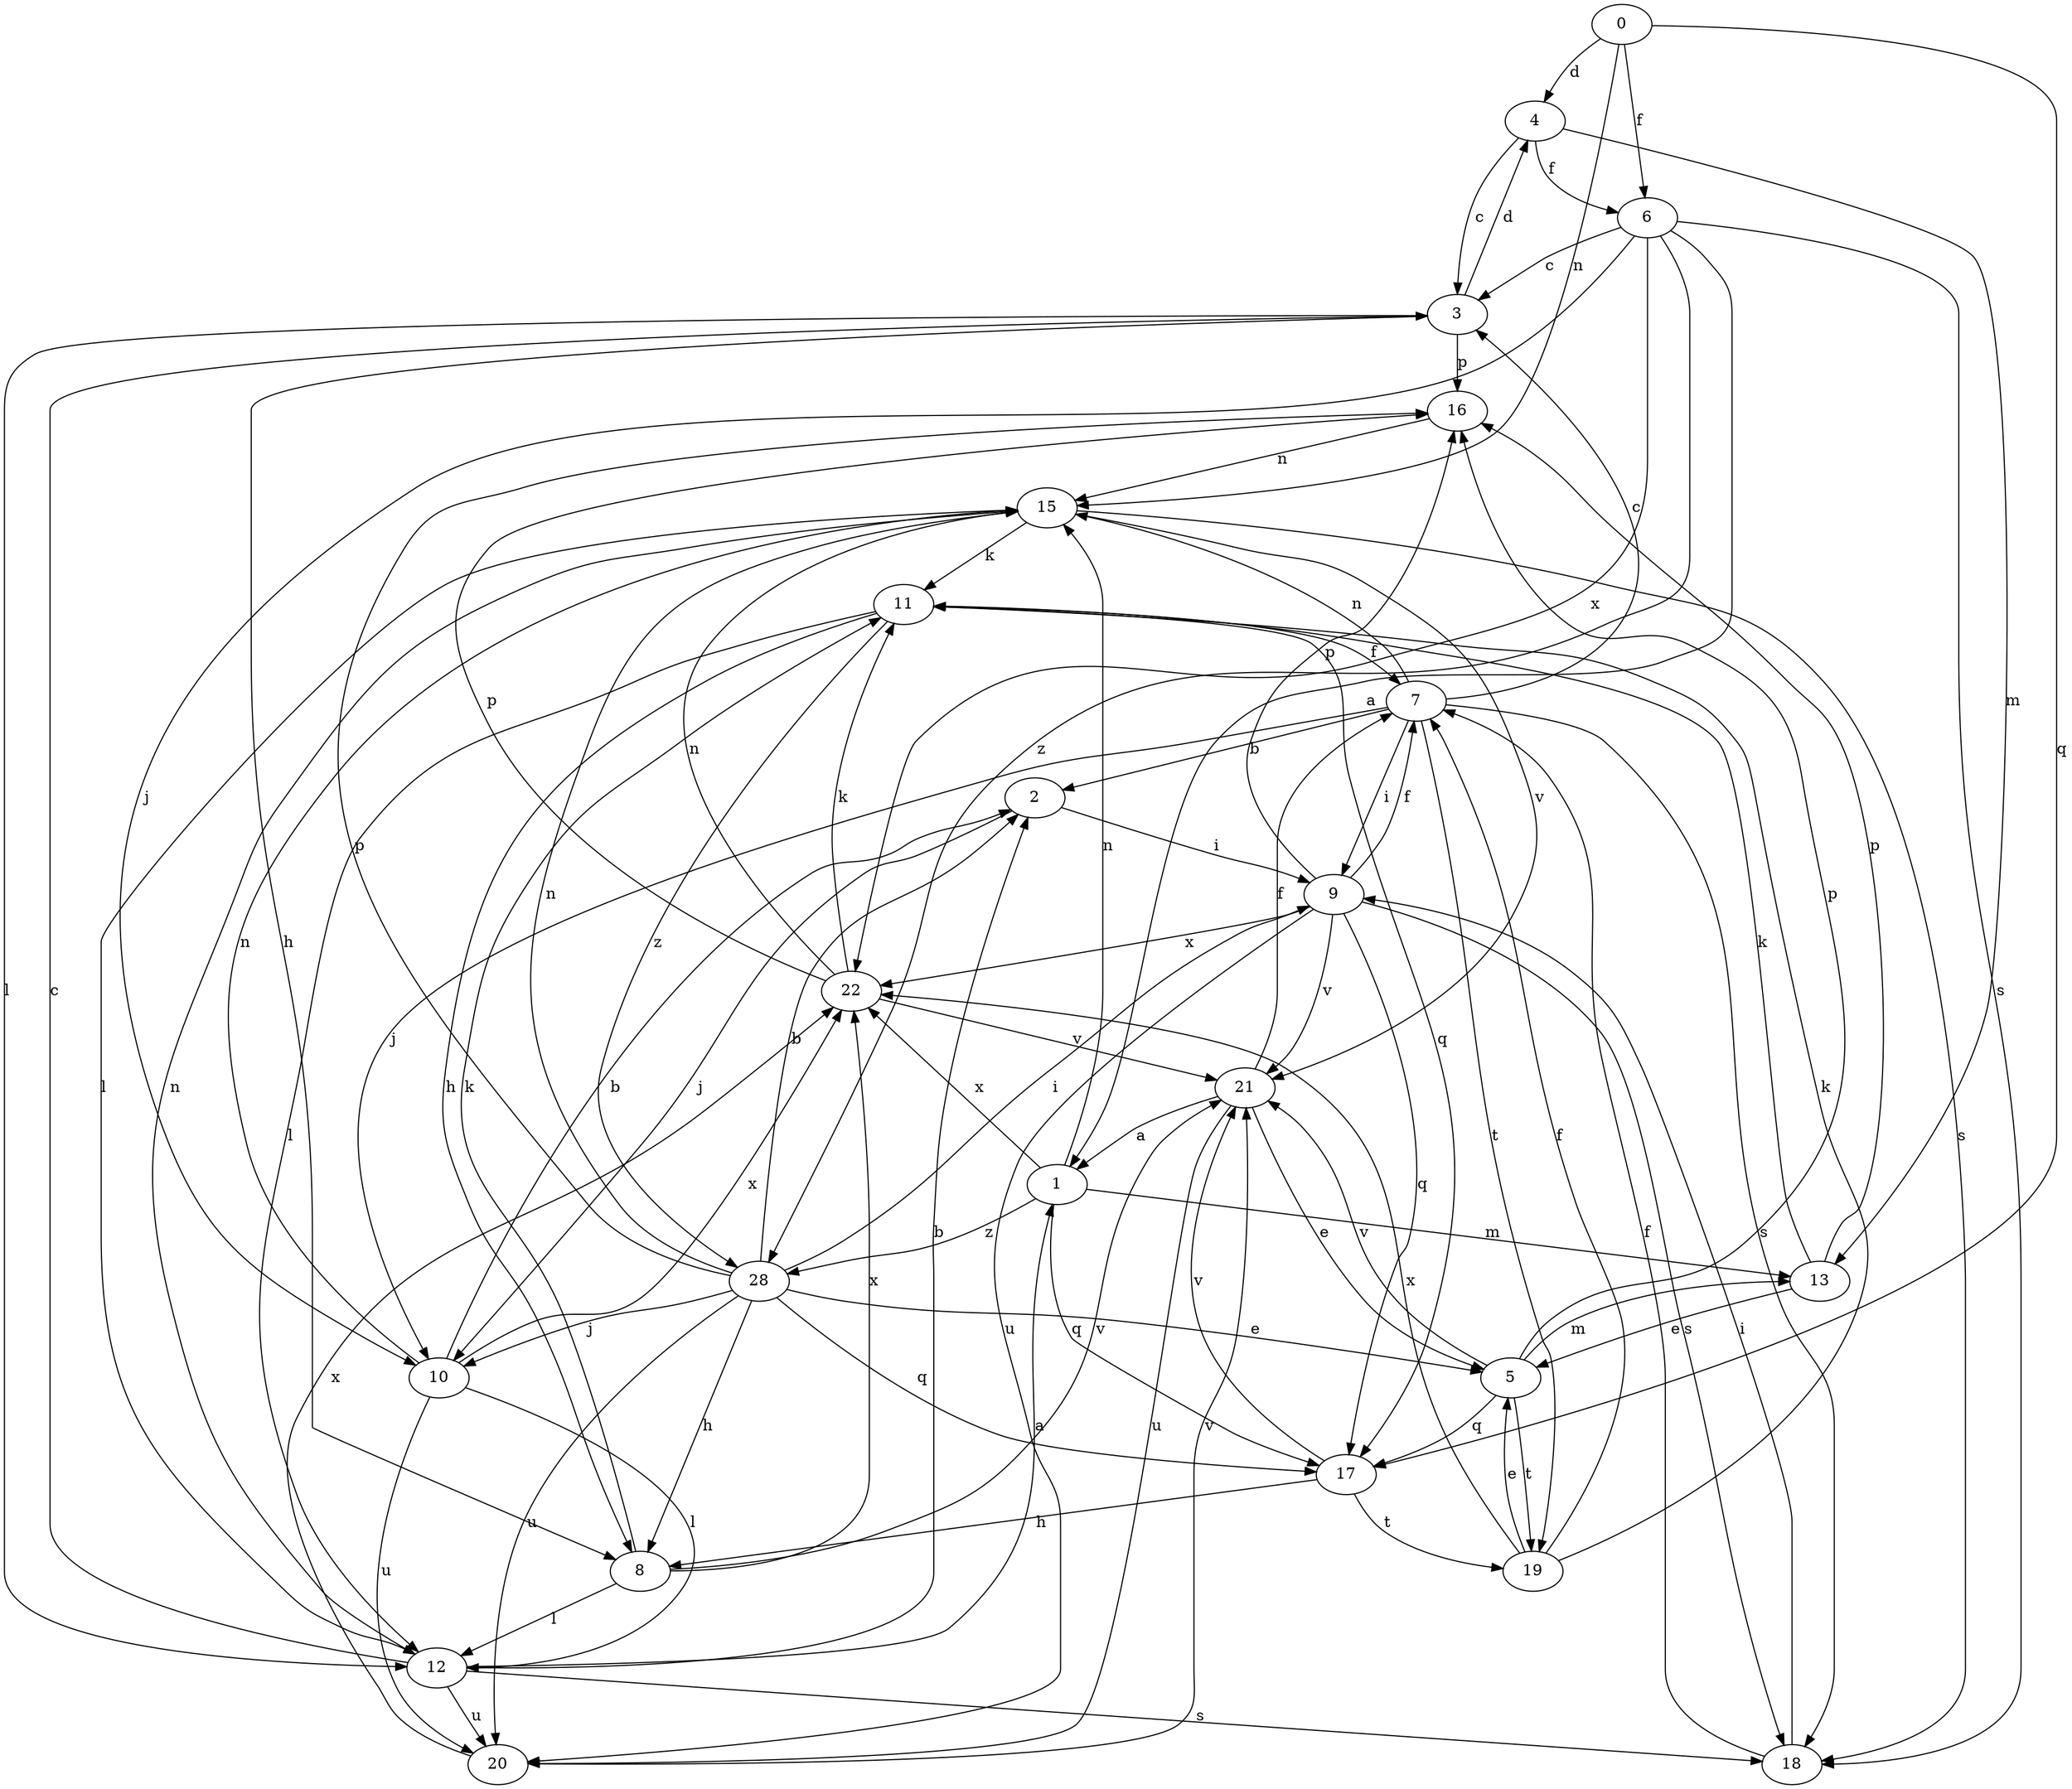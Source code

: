 strict digraph  {
0;
1;
2;
3;
4;
5;
6;
7;
8;
9;
10;
11;
12;
13;
15;
16;
17;
18;
19;
20;
21;
22;
28;
0 -> 4  [label=d];
0 -> 6  [label=f];
0 -> 15  [label=n];
0 -> 17  [label=q];
1 -> 13  [label=m];
1 -> 15  [label=n];
1 -> 17  [label=q];
1 -> 22  [label=x];
1 -> 28  [label=z];
2 -> 9  [label=i];
2 -> 10  [label=j];
3 -> 4  [label=d];
3 -> 8  [label=h];
3 -> 12  [label=l];
3 -> 16  [label=p];
4 -> 3  [label=c];
4 -> 6  [label=f];
4 -> 13  [label=m];
5 -> 13  [label=m];
5 -> 16  [label=p];
5 -> 17  [label=q];
5 -> 19  [label=t];
5 -> 21  [label=v];
6 -> 1  [label=a];
6 -> 3  [label=c];
6 -> 10  [label=j];
6 -> 18  [label=s];
6 -> 22  [label=x];
6 -> 28  [label=z];
7 -> 2  [label=b];
7 -> 3  [label=c];
7 -> 9  [label=i];
7 -> 10  [label=j];
7 -> 15  [label=n];
7 -> 18  [label=s];
7 -> 19  [label=t];
8 -> 11  [label=k];
8 -> 12  [label=l];
8 -> 21  [label=v];
8 -> 22  [label=x];
9 -> 7  [label=f];
9 -> 16  [label=p];
9 -> 17  [label=q];
9 -> 18  [label=s];
9 -> 20  [label=u];
9 -> 21  [label=v];
9 -> 22  [label=x];
10 -> 2  [label=b];
10 -> 12  [label=l];
10 -> 15  [label=n];
10 -> 20  [label=u];
10 -> 22  [label=x];
11 -> 7  [label=f];
11 -> 8  [label=h];
11 -> 12  [label=l];
11 -> 17  [label=q];
11 -> 28  [label=z];
12 -> 1  [label=a];
12 -> 2  [label=b];
12 -> 3  [label=c];
12 -> 15  [label=n];
12 -> 18  [label=s];
12 -> 20  [label=u];
13 -> 5  [label=e];
13 -> 11  [label=k];
13 -> 16  [label=p];
15 -> 11  [label=k];
15 -> 12  [label=l];
15 -> 18  [label=s];
15 -> 21  [label=v];
16 -> 15  [label=n];
17 -> 8  [label=h];
17 -> 19  [label=t];
17 -> 21  [label=v];
18 -> 7  [label=f];
18 -> 9  [label=i];
19 -> 5  [label=e];
19 -> 7  [label=f];
19 -> 11  [label=k];
19 -> 22  [label=x];
20 -> 21  [label=v];
20 -> 22  [label=x];
21 -> 1  [label=a];
21 -> 5  [label=e];
21 -> 7  [label=f];
21 -> 20  [label=u];
22 -> 11  [label=k];
22 -> 15  [label=n];
22 -> 16  [label=p];
22 -> 21  [label=v];
28 -> 2  [label=b];
28 -> 5  [label=e];
28 -> 8  [label=h];
28 -> 9  [label=i];
28 -> 10  [label=j];
28 -> 15  [label=n];
28 -> 16  [label=p];
28 -> 17  [label=q];
28 -> 20  [label=u];
}
